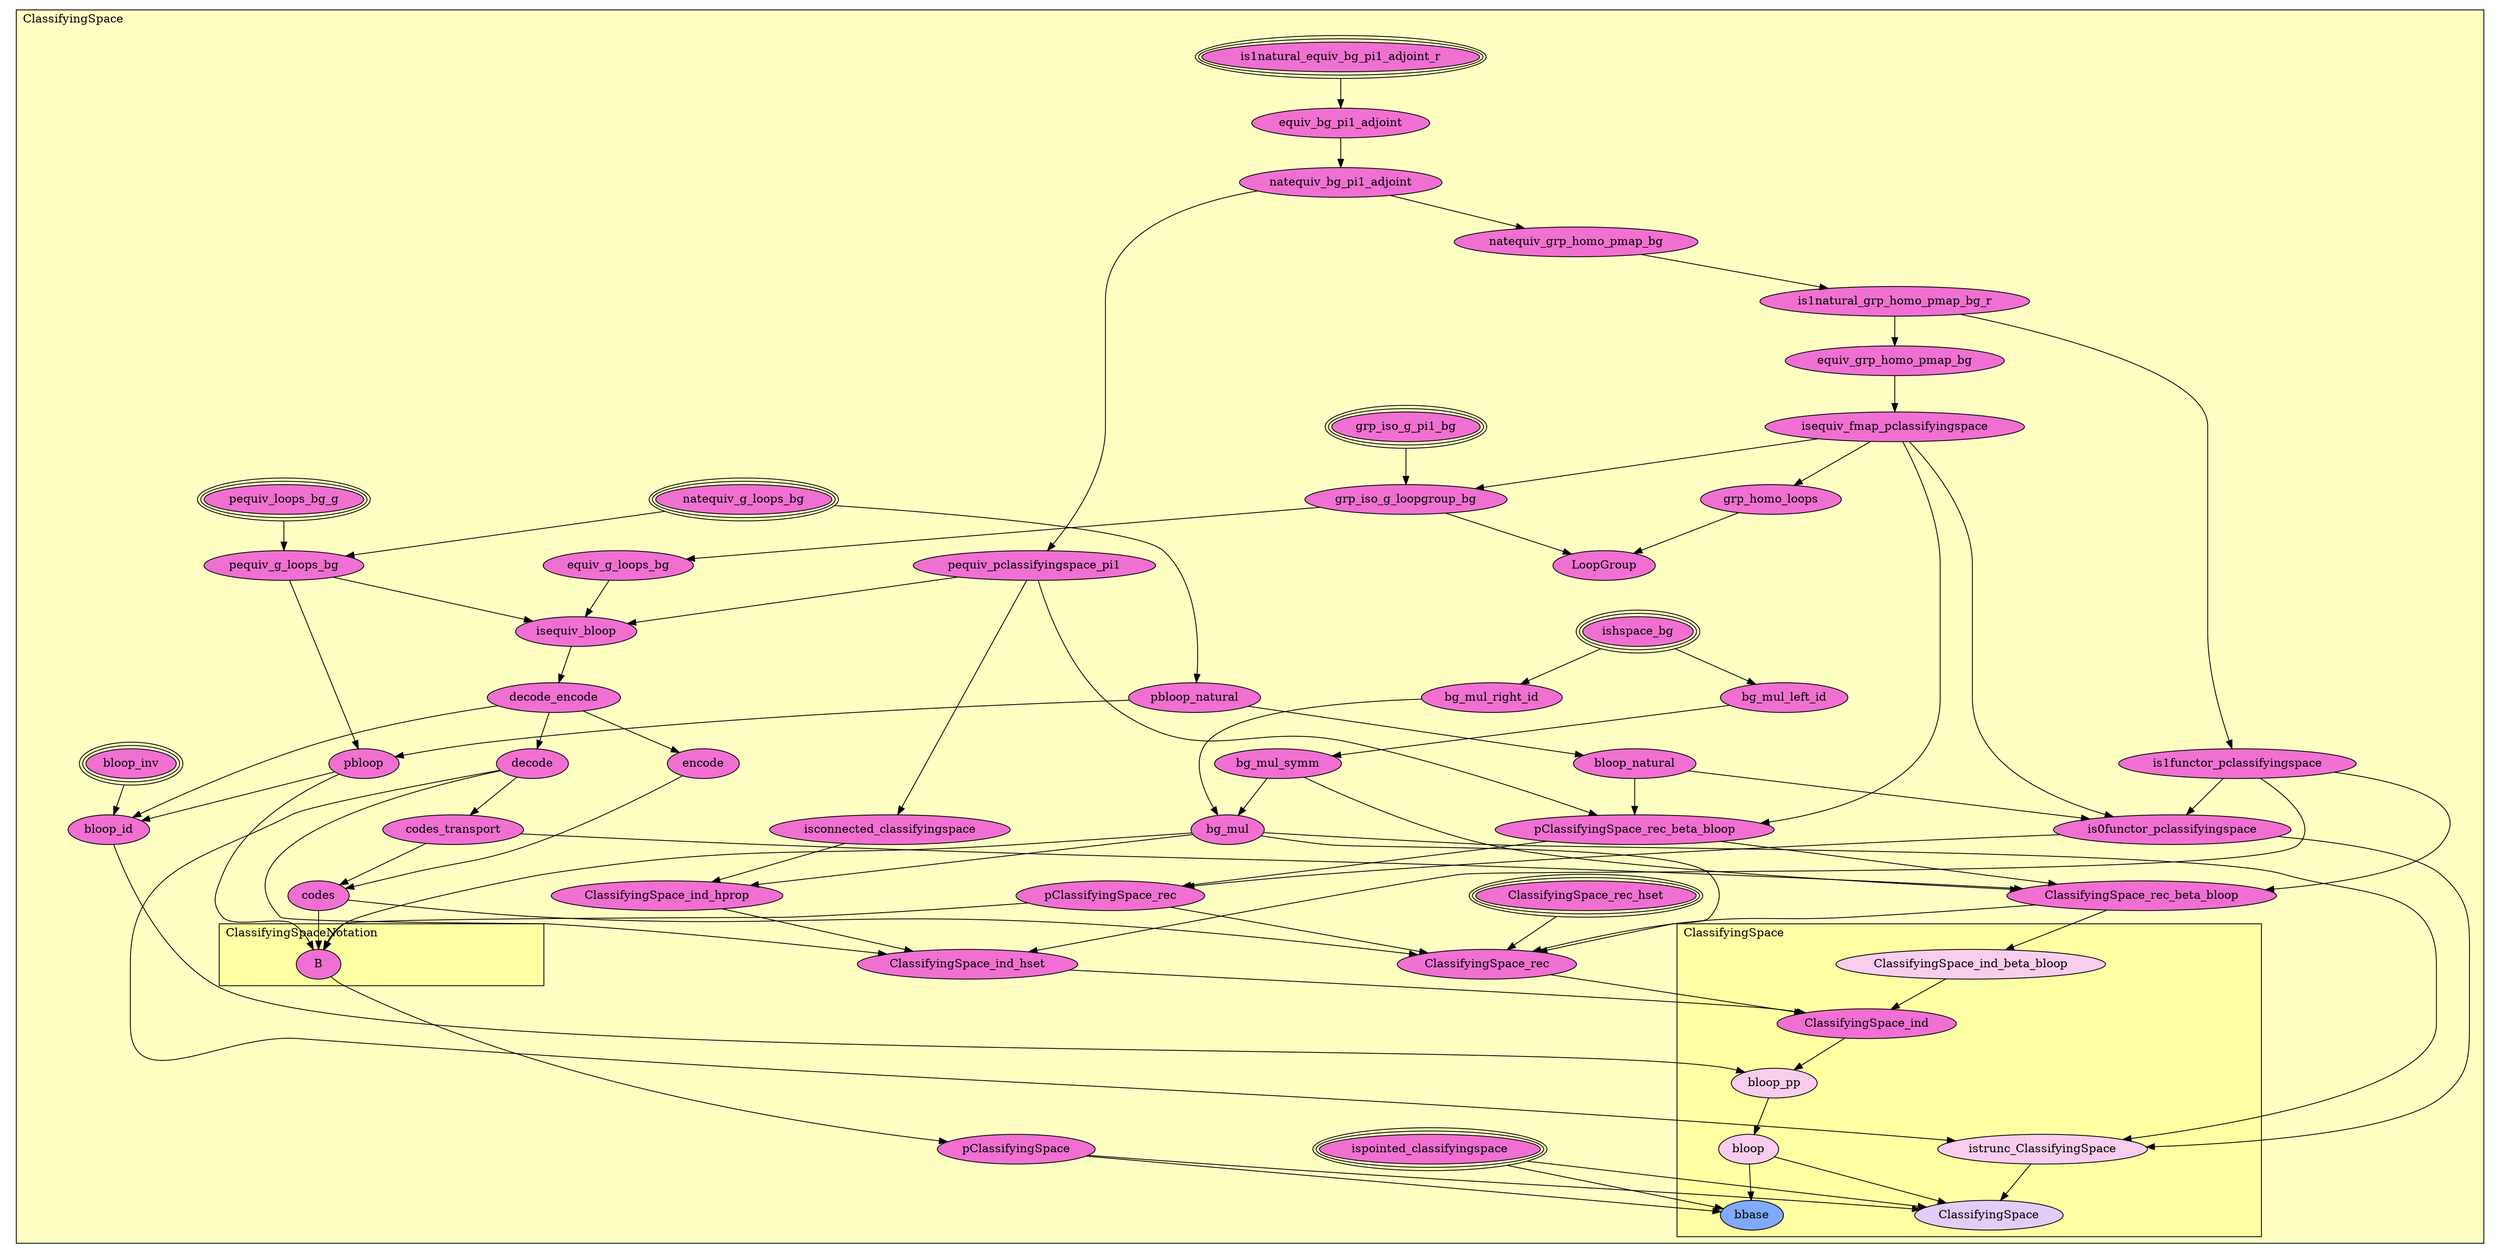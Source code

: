 digraph HoTT_Homotopy_ClassifyingSpace {
  graph [ratio=0.5]
  node [style=filled]
ClassifyingSpace_ClassifyingSpaceNotation_B [label="B", URL=<ClassifyingSpace.html#ClassifyingSpaceNotation.B>, fillcolor="#F070D1"] ;
ClassifyingSpace_ClassifyingSpace_ClassifyingSpace_ind_beta_bloop [label="ClassifyingSpace_ind_beta_bloop", URL=<ClassifyingSpace.html#ClassifyingSpace.ClassifyingSpace_ind_beta_bloop>, fillcolor="#FACDEF"] ;
ClassifyingSpace_ClassifyingSpace_ClassifyingSpace_ind [label="ClassifyingSpace_ind", URL=<ClassifyingSpace.html#ClassifyingSpace.ClassifyingSpace_ind>, fillcolor="#F070D1"] ;
ClassifyingSpace_ClassifyingSpace_istrunc_ClassifyingSpace [label="istrunc_ClassifyingSpace", URL=<ClassifyingSpace.html#ClassifyingSpace.istrunc_ClassifyingSpace>, fillcolor="#FACDEF"] ;
ClassifyingSpace_ClassifyingSpace_bloop_pp [label="bloop_pp", URL=<ClassifyingSpace.html#ClassifyingSpace.bloop_pp>, fillcolor="#FACDEF"] ;
ClassifyingSpace_ClassifyingSpace_bloop [label="bloop", URL=<ClassifyingSpace.html#ClassifyingSpace.bloop>, fillcolor="#FACDEF"] ;
ClassifyingSpace_ClassifyingSpace_bbase [label="bbase", URL=<ClassifyingSpace.html#ClassifyingSpace.bbase>, fillcolor="#7FAAFF"] ;
ClassifyingSpace_ClassifyingSpace_ClassifyingSpace [label="ClassifyingSpace", URL=<ClassifyingSpace.html#ClassifyingSpace.ClassifyingSpace>, fillcolor="#E2CDFA"] ;
ClassifyingSpace_is1natural_equiv_bg_pi1_adjoint_r [label="is1natural_equiv_bg_pi1_adjoint_r", URL=<ClassifyingSpace.html#is1natural_equiv_bg_pi1_adjoint_r>, peripheries=3, fillcolor="#F070D1"] ;
ClassifyingSpace_equiv_bg_pi1_adjoint [label="equiv_bg_pi1_adjoint", URL=<ClassifyingSpace.html#equiv_bg_pi1_adjoint>, fillcolor="#F070D1"] ;
ClassifyingSpace_natequiv_bg_pi1_adjoint [label="natequiv_bg_pi1_adjoint", URL=<ClassifyingSpace.html#natequiv_bg_pi1_adjoint>, fillcolor="#F070D1"] ;
ClassifyingSpace_pequiv_pclassifyingspace_pi1 [label="pequiv_pclassifyingspace_pi1", URL=<ClassifyingSpace.html#pequiv_pclassifyingspace_pi1>, fillcolor="#F070D1"] ;
ClassifyingSpace_natequiv_grp_homo_pmap_bg [label="natequiv_grp_homo_pmap_bg", URL=<ClassifyingSpace.html#natequiv_grp_homo_pmap_bg>, fillcolor="#F070D1"] ;
ClassifyingSpace_is1natural_grp_homo_pmap_bg_r [label="is1natural_grp_homo_pmap_bg_r", URL=<ClassifyingSpace.html#is1natural_grp_homo_pmap_bg_r>, fillcolor="#F070D1"] ;
ClassifyingSpace_equiv_grp_homo_pmap_bg [label="equiv_grp_homo_pmap_bg", URL=<ClassifyingSpace.html#equiv_grp_homo_pmap_bg>, fillcolor="#F070D1"] ;
ClassifyingSpace_isequiv_fmap_pclassifyingspace [label="isequiv_fmap_pclassifyingspace", URL=<ClassifyingSpace.html#isequiv_fmap_pclassifyingspace>, fillcolor="#F070D1"] ;
ClassifyingSpace_is1functor_pclassifyingspace [label="is1functor_pclassifyingspace", URL=<ClassifyingSpace.html#is1functor_pclassifyingspace>, fillcolor="#F070D1"] ;
ClassifyingSpace_natequiv_g_loops_bg [label="natequiv_g_loops_bg", URL=<ClassifyingSpace.html#natequiv_g_loops_bg>, peripheries=3, fillcolor="#F070D1"] ;
ClassifyingSpace_pbloop_natural [label="pbloop_natural", URL=<ClassifyingSpace.html#pbloop_natural>, fillcolor="#F070D1"] ;
ClassifyingSpace_bloop_natural [label="bloop_natural", URL=<ClassifyingSpace.html#bloop_natural>, fillcolor="#F070D1"] ;
ClassifyingSpace_is0functor_pclassifyingspace [label="is0functor_pclassifyingspace", URL=<ClassifyingSpace.html#is0functor_pclassifyingspace>, fillcolor="#F070D1"] ;
ClassifyingSpace_ishspace_bg [label="ishspace_bg", URL=<ClassifyingSpace.html#ishspace_bg>, peripheries=3, fillcolor="#F070D1"] ;
ClassifyingSpace_bg_mul_right_id [label="bg_mul_right_id", URL=<ClassifyingSpace.html#bg_mul_right_id>, fillcolor="#F070D1"] ;
ClassifyingSpace_bg_mul_left_id [label="bg_mul_left_id", URL=<ClassifyingSpace.html#bg_mul_left_id>, fillcolor="#F070D1"] ;
ClassifyingSpace_bg_mul_symm [label="bg_mul_symm", URL=<ClassifyingSpace.html#bg_mul_symm>, fillcolor="#F070D1"] ;
ClassifyingSpace_bg_mul [label="bg_mul", URL=<ClassifyingSpace.html#bg_mul>, fillcolor="#F070D1"] ;
ClassifyingSpace_grp_homo_loops [label="grp_homo_loops", URL=<ClassifyingSpace.html#grp_homo_loops>, fillcolor="#F070D1"] ;
ClassifyingSpace_grp_iso_g_pi1_bg [label="grp_iso_g_pi1_bg", URL=<ClassifyingSpace.html#grp_iso_g_pi1_bg>, peripheries=3, fillcolor="#F070D1"] ;
ClassifyingSpace_grp_iso_g_loopgroup_bg [label="grp_iso_g_loopgroup_bg", URL=<ClassifyingSpace.html#grp_iso_g_loopgroup_bg>, fillcolor="#F070D1"] ;
ClassifyingSpace_LoopGroup [label="LoopGroup", URL=<ClassifyingSpace.html#LoopGroup>, fillcolor="#F070D1"] ;
ClassifyingSpace_pequiv_loops_bg_g [label="pequiv_loops_bg_g", URL=<ClassifyingSpace.html#pequiv_loops_bg_g>, peripheries=3, fillcolor="#F070D1"] ;
ClassifyingSpace_pequiv_g_loops_bg [label="pequiv_g_loops_bg", URL=<ClassifyingSpace.html#pequiv_g_loops_bg>, fillcolor="#F070D1"] ;
ClassifyingSpace_equiv_g_loops_bg [label="equiv_g_loops_bg", URL=<ClassifyingSpace.html#equiv_g_loops_bg>, fillcolor="#F070D1"] ;
ClassifyingSpace_isequiv_bloop [label="isequiv_bloop", URL=<ClassifyingSpace.html#isequiv_bloop>, fillcolor="#F070D1"] ;
ClassifyingSpace_decode_encode [label="decode_encode", URL=<ClassifyingSpace.html#decode_encode>, fillcolor="#F070D1"] ;
ClassifyingSpace_decode [label="decode", URL=<ClassifyingSpace.html#decode>, fillcolor="#F070D1"] ;
ClassifyingSpace_codes_transport [label="codes_transport", URL=<ClassifyingSpace.html#codes_transport>, fillcolor="#F070D1"] ;
ClassifyingSpace_encode [label="encode", URL=<ClassifyingSpace.html#encode>, fillcolor="#F070D1"] ;
ClassifyingSpace_codes [label="codes", URL=<ClassifyingSpace.html#codes>, fillcolor="#F070D1"] ;
ClassifyingSpace_pClassifyingSpace_rec_beta_bloop [label="pClassifyingSpace_rec_beta_bloop", URL=<ClassifyingSpace.html#pClassifyingSpace_rec_beta_bloop>, fillcolor="#F070D1"] ;
ClassifyingSpace_pClassifyingSpace_rec [label="pClassifyingSpace_rec", URL=<ClassifyingSpace.html#pClassifyingSpace_rec>, fillcolor="#F070D1"] ;
ClassifyingSpace_pbloop [label="pbloop", URL=<ClassifyingSpace.html#pbloop>, fillcolor="#F070D1"] ;
ClassifyingSpace_bloop_inv [label="bloop_inv", URL=<ClassifyingSpace.html#bloop_inv>, peripheries=3, fillcolor="#F070D1"] ;
ClassifyingSpace_bloop_id [label="bloop_id", URL=<ClassifyingSpace.html#bloop_id>, fillcolor="#F070D1"] ;
ClassifyingSpace_pClassifyingSpace [label="pClassifyingSpace", URL=<ClassifyingSpace.html#pClassifyingSpace>, fillcolor="#F070D1"] ;
ClassifyingSpace_ispointed_classifyingspace [label="ispointed_classifyingspace", URL=<ClassifyingSpace.html#ispointed_classifyingspace>, peripheries=3, fillcolor="#F070D1"] ;
ClassifyingSpace_isconnected_classifyingspace [label="isconnected_classifyingspace", URL=<ClassifyingSpace.html#isconnected_classifyingspace>, fillcolor="#F070D1"] ;
ClassifyingSpace_ClassifyingSpace_ind_hprop [label="ClassifyingSpace_ind_hprop", URL=<ClassifyingSpace.html#ClassifyingSpace_ind_hprop>, fillcolor="#F070D1"] ;
ClassifyingSpace_ClassifyingSpace_rec_hset [label="ClassifyingSpace_rec_hset", URL=<ClassifyingSpace.html#ClassifyingSpace_rec_hset>, peripheries=3, fillcolor="#F070D1"] ;
ClassifyingSpace_ClassifyingSpace_ind_hset [label="ClassifyingSpace_ind_hset", URL=<ClassifyingSpace.html#ClassifyingSpace_ind_hset>, fillcolor="#F070D1"] ;
ClassifyingSpace_ClassifyingSpace_rec_beta_bloop [label="ClassifyingSpace_rec_beta_bloop", URL=<ClassifyingSpace.html#ClassifyingSpace_rec_beta_bloop>, fillcolor="#F070D1"] ;
ClassifyingSpace_ClassifyingSpace_rec [label="ClassifyingSpace_rec", URL=<ClassifyingSpace.html#ClassifyingSpace_rec>, fillcolor="#F070D1"] ;
  ClassifyingSpace_ClassifyingSpaceNotation_B -> ClassifyingSpace_pClassifyingSpace [] ;
  ClassifyingSpace_ClassifyingSpace_ClassifyingSpace_ind_beta_bloop -> ClassifyingSpace_ClassifyingSpace_ClassifyingSpace_ind [] ;
  ClassifyingSpace_ClassifyingSpace_ClassifyingSpace_ind -> ClassifyingSpace_ClassifyingSpace_bloop_pp [] ;
  ClassifyingSpace_ClassifyingSpace_istrunc_ClassifyingSpace -> ClassifyingSpace_ClassifyingSpace_ClassifyingSpace [] ;
  ClassifyingSpace_ClassifyingSpace_bloop_pp -> ClassifyingSpace_ClassifyingSpace_bloop [] ;
  ClassifyingSpace_ClassifyingSpace_bloop -> ClassifyingSpace_ClassifyingSpace_bbase [] ;
  ClassifyingSpace_ClassifyingSpace_bloop -> ClassifyingSpace_ClassifyingSpace_ClassifyingSpace [] ;
  ClassifyingSpace_is1natural_equiv_bg_pi1_adjoint_r -> ClassifyingSpace_equiv_bg_pi1_adjoint [] ;
  ClassifyingSpace_equiv_bg_pi1_adjoint -> ClassifyingSpace_natequiv_bg_pi1_adjoint [] ;
  ClassifyingSpace_natequiv_bg_pi1_adjoint -> ClassifyingSpace_pequiv_pclassifyingspace_pi1 [] ;
  ClassifyingSpace_natequiv_bg_pi1_adjoint -> ClassifyingSpace_natequiv_grp_homo_pmap_bg [] ;
  ClassifyingSpace_pequiv_pclassifyingspace_pi1 -> ClassifyingSpace_isequiv_bloop [] ;
  ClassifyingSpace_pequiv_pclassifyingspace_pi1 -> ClassifyingSpace_pClassifyingSpace_rec_beta_bloop [] ;
  ClassifyingSpace_pequiv_pclassifyingspace_pi1 -> ClassifyingSpace_isconnected_classifyingspace [] ;
  ClassifyingSpace_natequiv_grp_homo_pmap_bg -> ClassifyingSpace_is1natural_grp_homo_pmap_bg_r [] ;
  ClassifyingSpace_is1natural_grp_homo_pmap_bg_r -> ClassifyingSpace_equiv_grp_homo_pmap_bg [] ;
  ClassifyingSpace_is1natural_grp_homo_pmap_bg_r -> ClassifyingSpace_is1functor_pclassifyingspace [] ;
  ClassifyingSpace_equiv_grp_homo_pmap_bg -> ClassifyingSpace_isequiv_fmap_pclassifyingspace [] ;
  ClassifyingSpace_isequiv_fmap_pclassifyingspace -> ClassifyingSpace_is0functor_pclassifyingspace [] ;
  ClassifyingSpace_isequiv_fmap_pclassifyingspace -> ClassifyingSpace_grp_homo_loops [] ;
  ClassifyingSpace_isequiv_fmap_pclassifyingspace -> ClassifyingSpace_grp_iso_g_loopgroup_bg [] ;
  ClassifyingSpace_isequiv_fmap_pclassifyingspace -> ClassifyingSpace_pClassifyingSpace_rec_beta_bloop [] ;
  ClassifyingSpace_is1functor_pclassifyingspace -> ClassifyingSpace_is0functor_pclassifyingspace [] ;
  ClassifyingSpace_is1functor_pclassifyingspace -> ClassifyingSpace_ClassifyingSpace_ind_hset [] ;
  ClassifyingSpace_is1functor_pclassifyingspace -> ClassifyingSpace_ClassifyingSpace_rec_beta_bloop [] ;
  ClassifyingSpace_natequiv_g_loops_bg -> ClassifyingSpace_pbloop_natural [] ;
  ClassifyingSpace_natequiv_g_loops_bg -> ClassifyingSpace_pequiv_g_loops_bg [] ;
  ClassifyingSpace_pbloop_natural -> ClassifyingSpace_bloop_natural [] ;
  ClassifyingSpace_pbloop_natural -> ClassifyingSpace_pbloop [] ;
  ClassifyingSpace_bloop_natural -> ClassifyingSpace_is0functor_pclassifyingspace [] ;
  ClassifyingSpace_bloop_natural -> ClassifyingSpace_pClassifyingSpace_rec_beta_bloop [] ;
  ClassifyingSpace_is0functor_pclassifyingspace -> ClassifyingSpace_ClassifyingSpace_istrunc_ClassifyingSpace [] ;
  ClassifyingSpace_is0functor_pclassifyingspace -> ClassifyingSpace_pClassifyingSpace_rec [] ;
  ClassifyingSpace_ishspace_bg -> ClassifyingSpace_bg_mul_right_id [] ;
  ClassifyingSpace_ishspace_bg -> ClassifyingSpace_bg_mul_left_id [] ;
  ClassifyingSpace_bg_mul_right_id -> ClassifyingSpace_bg_mul [] ;
  ClassifyingSpace_bg_mul_left_id -> ClassifyingSpace_bg_mul_symm [] ;
  ClassifyingSpace_bg_mul_symm -> ClassifyingSpace_bg_mul [] ;
  ClassifyingSpace_bg_mul_symm -> ClassifyingSpace_ClassifyingSpace_rec_beta_bloop [] ;
  ClassifyingSpace_bg_mul -> ClassifyingSpace_ClassifyingSpaceNotation_B [] ;
  ClassifyingSpace_bg_mul -> ClassifyingSpace_ClassifyingSpace_istrunc_ClassifyingSpace [] ;
  ClassifyingSpace_bg_mul -> ClassifyingSpace_ClassifyingSpace_ind_hprop [] ;
  ClassifyingSpace_bg_mul -> ClassifyingSpace_ClassifyingSpace_rec [] ;
  ClassifyingSpace_grp_homo_loops -> ClassifyingSpace_LoopGroup [] ;
  ClassifyingSpace_grp_iso_g_pi1_bg -> ClassifyingSpace_grp_iso_g_loopgroup_bg [] ;
  ClassifyingSpace_grp_iso_g_loopgroup_bg -> ClassifyingSpace_LoopGroup [] ;
  ClassifyingSpace_grp_iso_g_loopgroup_bg -> ClassifyingSpace_equiv_g_loops_bg [] ;
  ClassifyingSpace_pequiv_loops_bg_g -> ClassifyingSpace_pequiv_g_loops_bg [] ;
  ClassifyingSpace_pequiv_g_loops_bg -> ClassifyingSpace_isequiv_bloop [] ;
  ClassifyingSpace_pequiv_g_loops_bg -> ClassifyingSpace_pbloop [] ;
  ClassifyingSpace_equiv_g_loops_bg -> ClassifyingSpace_isequiv_bloop [] ;
  ClassifyingSpace_isequiv_bloop -> ClassifyingSpace_decode_encode [] ;
  ClassifyingSpace_decode_encode -> ClassifyingSpace_decode [] ;
  ClassifyingSpace_decode_encode -> ClassifyingSpace_encode [] ;
  ClassifyingSpace_decode_encode -> ClassifyingSpace_bloop_id [] ;
  ClassifyingSpace_decode -> ClassifyingSpace_ClassifyingSpace_istrunc_ClassifyingSpace [] ;
  ClassifyingSpace_decode -> ClassifyingSpace_codes_transport [] ;
  ClassifyingSpace_decode -> ClassifyingSpace_ClassifyingSpace_ind_hset [] ;
  ClassifyingSpace_codes_transport -> ClassifyingSpace_codes [] ;
  ClassifyingSpace_codes_transport -> ClassifyingSpace_ClassifyingSpace_rec_beta_bloop [] ;
  ClassifyingSpace_encode -> ClassifyingSpace_codes [] ;
  ClassifyingSpace_codes -> ClassifyingSpace_ClassifyingSpaceNotation_B [] ;
  ClassifyingSpace_codes -> ClassifyingSpace_ClassifyingSpace_rec [] ;
  ClassifyingSpace_pClassifyingSpace_rec_beta_bloop -> ClassifyingSpace_pClassifyingSpace_rec [] ;
  ClassifyingSpace_pClassifyingSpace_rec_beta_bloop -> ClassifyingSpace_ClassifyingSpace_rec_beta_bloop [] ;
  ClassifyingSpace_pClassifyingSpace_rec -> ClassifyingSpace_ClassifyingSpaceNotation_B [] ;
  ClassifyingSpace_pClassifyingSpace_rec -> ClassifyingSpace_ClassifyingSpace_rec [] ;
  ClassifyingSpace_pbloop -> ClassifyingSpace_ClassifyingSpaceNotation_B [] ;
  ClassifyingSpace_pbloop -> ClassifyingSpace_bloop_id [] ;
  ClassifyingSpace_bloop_inv -> ClassifyingSpace_bloop_id [] ;
  ClassifyingSpace_bloop_id -> ClassifyingSpace_ClassifyingSpace_bloop_pp [] ;
  ClassifyingSpace_pClassifyingSpace -> ClassifyingSpace_ClassifyingSpace_bbase [] ;
  ClassifyingSpace_pClassifyingSpace -> ClassifyingSpace_ClassifyingSpace_ClassifyingSpace [] ;
  ClassifyingSpace_ispointed_classifyingspace -> ClassifyingSpace_ClassifyingSpace_bbase [] ;
  ClassifyingSpace_ispointed_classifyingspace -> ClassifyingSpace_ClassifyingSpace_ClassifyingSpace [] ;
  ClassifyingSpace_isconnected_classifyingspace -> ClassifyingSpace_ClassifyingSpace_ind_hprop [] ;
  ClassifyingSpace_ClassifyingSpace_ind_hprop -> ClassifyingSpace_ClassifyingSpace_ind_hset [] ;
  ClassifyingSpace_ClassifyingSpace_rec_hset -> ClassifyingSpace_ClassifyingSpace_rec [] ;
  ClassifyingSpace_ClassifyingSpace_ind_hset -> ClassifyingSpace_ClassifyingSpace_ClassifyingSpace_ind [] ;
  ClassifyingSpace_ClassifyingSpace_rec_beta_bloop -> ClassifyingSpace_ClassifyingSpace_ClassifyingSpace_ind_beta_bloop [] ;
  ClassifyingSpace_ClassifyingSpace_rec_beta_bloop -> ClassifyingSpace_ClassifyingSpace_rec [] ;
  ClassifyingSpace_ClassifyingSpace_rec -> ClassifyingSpace_ClassifyingSpace_ClassifyingSpace_ind [] ;
subgraph cluster_ClassifyingSpace { label="ClassifyingSpace"; fillcolor="#FFFFC3"; labeljust=l; style=filled 
subgraph cluster_ClassifyingSpace_ClassifyingSpace { label="ClassifyingSpace"; fillcolor="#FFFFA3"; labeljust=l; style=filled 
ClassifyingSpace_ClassifyingSpace_ClassifyingSpace; ClassifyingSpace_ClassifyingSpace_bbase; ClassifyingSpace_ClassifyingSpace_bloop; ClassifyingSpace_ClassifyingSpace_bloop_pp; ClassifyingSpace_ClassifyingSpace_istrunc_ClassifyingSpace; ClassifyingSpace_ClassifyingSpace_ClassifyingSpace_ind; ClassifyingSpace_ClassifyingSpace_ClassifyingSpace_ind_beta_bloop; };
subgraph cluster_ClassifyingSpace_ClassifyingSpaceNotation { label="ClassifyingSpaceNotation"; fillcolor="#FFFFA3"; labeljust=l; style=filled 
ClassifyingSpace_ClassifyingSpaceNotation_B; };
ClassifyingSpace_ClassifyingSpace_rec; ClassifyingSpace_ClassifyingSpace_rec_beta_bloop; ClassifyingSpace_ClassifyingSpace_ind_hset; ClassifyingSpace_ClassifyingSpace_rec_hset; ClassifyingSpace_ClassifyingSpace_ind_hprop; ClassifyingSpace_isconnected_classifyingspace; ClassifyingSpace_ispointed_classifyingspace; ClassifyingSpace_pClassifyingSpace; ClassifyingSpace_bloop_id; ClassifyingSpace_bloop_inv; ClassifyingSpace_pbloop; ClassifyingSpace_pClassifyingSpace_rec; ClassifyingSpace_pClassifyingSpace_rec_beta_bloop; ClassifyingSpace_codes; ClassifyingSpace_encode; ClassifyingSpace_codes_transport; ClassifyingSpace_decode; ClassifyingSpace_decode_encode; ClassifyingSpace_isequiv_bloop; ClassifyingSpace_equiv_g_loops_bg; ClassifyingSpace_pequiv_g_loops_bg; ClassifyingSpace_pequiv_loops_bg_g; ClassifyingSpace_LoopGroup; ClassifyingSpace_grp_iso_g_loopgroup_bg; ClassifyingSpace_grp_iso_g_pi1_bg; ClassifyingSpace_grp_homo_loops; ClassifyingSpace_bg_mul; ClassifyingSpace_bg_mul_symm; ClassifyingSpace_bg_mul_left_id; ClassifyingSpace_bg_mul_right_id; ClassifyingSpace_ishspace_bg; ClassifyingSpace_is0functor_pclassifyingspace; ClassifyingSpace_bloop_natural; ClassifyingSpace_pbloop_natural; ClassifyingSpace_natequiv_g_loops_bg; ClassifyingSpace_is1functor_pclassifyingspace; ClassifyingSpace_isequiv_fmap_pclassifyingspace; ClassifyingSpace_equiv_grp_homo_pmap_bg; ClassifyingSpace_is1natural_grp_homo_pmap_bg_r; ClassifyingSpace_natequiv_grp_homo_pmap_bg; ClassifyingSpace_pequiv_pclassifyingspace_pi1; ClassifyingSpace_natequiv_bg_pi1_adjoint; ClassifyingSpace_equiv_bg_pi1_adjoint; ClassifyingSpace_is1natural_equiv_bg_pi1_adjoint_r; };
} /* END */
